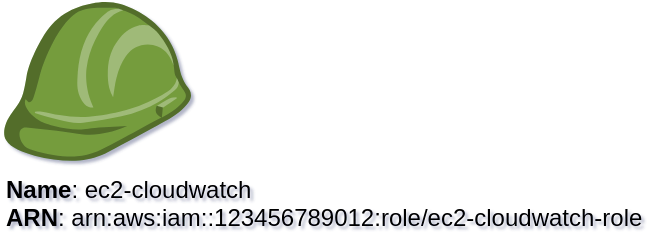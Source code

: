 <mxfile type="MultiCloud"><diagram id="diagram_1" name="AWS components"><mxGraphModel dx="1015" dy="661" grid="1" gridSize="10" guides="1" tooltips="1" connect="1" arrows="1" fold="1" page="1" pageScale="1" pageWidth="850" pageHeight="1100" math="0" shadow="1"><root><mxCell id="0" /><mxCell id="1" parent="0" /><mxCell id="vertex:iam_role:arn:aws:iam::123456789012:role/ec2-cloudwatch-role" value="&lt;b&gt;Name&lt;/b&gt;: ec2-cloudwatch&lt;BR&gt;&lt;b&gt;ARN&lt;/b&gt;: arn:aws:iam::123456789012:role/ec2-cloudwatch-role" style="outlineConnect=0;dashed=0;verticalLabelPosition=bottom;verticalAlign=top;align=left;html=1;shape=mxgraph.aws3.role;fillColor=#759C3E;gradientColor=none;" parent="1" vertex="1"><mxGeometry width="94.5" height="79.5" as="geometry" /></mxCell></root></mxGraphModel></diagram></mxfile>